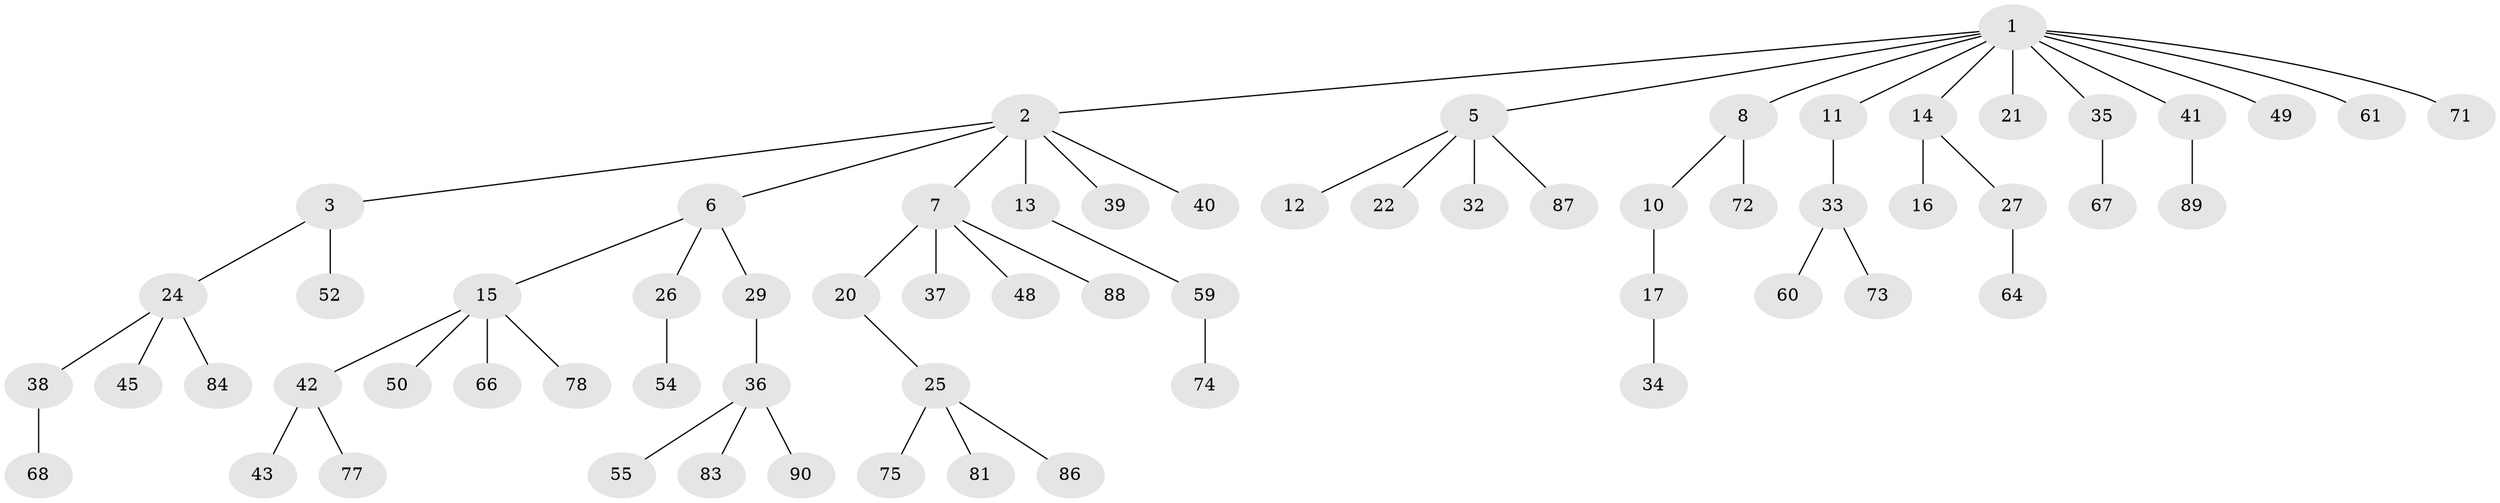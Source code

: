 // original degree distribution, {8: 0.010869565217391304, 7: 0.010869565217391304, 4: 0.07608695652173914, 5: 0.03260869565217391, 3: 0.14130434782608695, 2: 0.1956521739130435, 1: 0.532608695652174}
// Generated by graph-tools (version 1.1) at 2025/11/02/27/25 16:11:27]
// undirected, 64 vertices, 63 edges
graph export_dot {
graph [start="1"]
  node [color=gray90,style=filled];
  1 [super="+4"];
  2 [super="+18"];
  3 [super="+30"];
  5 [super="+19"];
  6 [super="+9"];
  7 [super="+23"];
  8 [super="+70"];
  10 [super="+58"];
  11 [super="+47"];
  12;
  13 [super="+76"];
  14;
  15 [super="+46"];
  16 [super="+82"];
  17;
  20;
  21 [super="+31"];
  22;
  24 [super="+28"];
  25 [super="+79"];
  26 [super="+65"];
  27 [super="+63"];
  29 [super="+62"];
  32;
  33 [super="+44"];
  34 [super="+80"];
  35 [super="+51"];
  36 [super="+85"];
  37;
  38 [super="+53"];
  39;
  40;
  41;
  42 [super="+56"];
  43;
  45;
  48;
  49;
  50 [super="+69"];
  52;
  54;
  55 [super="+57"];
  59 [super="+91"];
  60;
  61;
  64;
  66;
  67;
  68;
  71;
  72;
  73;
  74;
  75;
  77;
  78;
  81;
  83;
  84;
  86 [super="+92"];
  87;
  88;
  89;
  90;
  1 -- 2;
  1 -- 5;
  1 -- 11;
  1 -- 14;
  1 -- 21;
  1 -- 49;
  1 -- 71;
  1 -- 35;
  1 -- 8;
  1 -- 41;
  1 -- 61;
  2 -- 3;
  2 -- 6;
  2 -- 7;
  2 -- 13;
  2 -- 40;
  2 -- 39;
  3 -- 24;
  3 -- 52;
  5 -- 12;
  5 -- 22;
  5 -- 32;
  5 -- 87;
  6 -- 15;
  6 -- 29;
  6 -- 26;
  7 -- 20;
  7 -- 37;
  7 -- 88;
  7 -- 48;
  8 -- 10;
  8 -- 72;
  10 -- 17;
  11 -- 33;
  13 -- 59;
  14 -- 16;
  14 -- 27;
  15 -- 42;
  15 -- 50;
  15 -- 66;
  15 -- 78;
  17 -- 34;
  20 -- 25;
  24 -- 84;
  24 -- 45;
  24 -- 38;
  25 -- 75;
  25 -- 81;
  25 -- 86;
  26 -- 54;
  27 -- 64;
  29 -- 36;
  33 -- 60;
  33 -- 73;
  35 -- 67;
  36 -- 55;
  36 -- 83;
  36 -- 90;
  38 -- 68;
  41 -- 89;
  42 -- 43;
  42 -- 77;
  59 -- 74;
}
